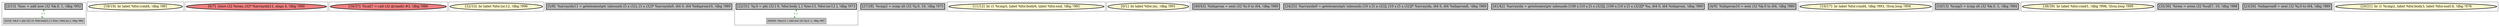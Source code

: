 
digraph G {





subgraph cluster18 {


node487 [penwidth=3.0,fontsize=20,fillcolor=grey,label="[2/15]  %inc = add nsw i32 %k.0, 1, !dbg !992",shape=rectangle,style=filled ]
node486 [fillcolor=grey,label="[3/14]  %k.0 = phi i32 [ 0, %for.body3 ], [ %inc, %for.inc ], !dbg !982",shape=rectangle,style=filled ]

node486->node487 [style=dotted,color=forestgreen,label="T",fontcolor=forestgreen ]
node487->node486 [style=dotted,color=forestgreen,label="T",fontcolor=forestgreen ]


}

subgraph cluster16 {


node484 [penwidth=3.0,fontsize=20,fillcolor=lemonchiffon,label="[18/19]  br label %for.cond4, !dbg !981",shape=ellipse,style=filled ]



}

subgraph cluster17 {


node485 [penwidth=3.0,fontsize=20,fillcolor=lightcoral,label="[6/7]  store i32 %rem, i32* %arrayidx11, align 4, !dbg !990",shape=ellipse,style=filled ]



}

subgraph cluster4 {


node472 [penwidth=3.0,fontsize=20,fillcolor=lightcoral,label="[34/37]  %call7 = call i32 @rand() #3, !dbg !986",shape=ellipse,style=filled ]



}

subgraph cluster3 {


node471 [penwidth=3.0,fontsize=20,fillcolor=lemonchiffon,label="[32/33]  br label %for.inc12, !dbg !996",shape=ellipse,style=filled ]



}

subgraph cluster2 {


node470 [penwidth=3.0,fontsize=20,fillcolor=grey,label="[5/8]  %arrayidx11 = getelementptr inbounds [5 x i32], [5 x i32]* %arrayidx9, i64 0, i64 %idxprom10, !dbg !989",shape=rectangle,style=filled ]



}

subgraph cluster1 {


node469 [penwidth=3.0,fontsize=20,fillcolor=grey,label="[22/31]  %j.0 = phi i32 [ 0, %for.body ], [ %inc13, %for.inc12 ], !dbg !973",shape=rectangle,style=filled ]
node468 [fillcolor=grey,label="[29/30]  %inc13 = add nsw i32 %j.0, 1, !dbg !997",shape=rectangle,style=filled ]

node468->node469 [style=dotted,color=forestgreen,label="T",fontcolor=forestgreen ]
node469->node468 [style=dotted,color=forestgreen,label="T",fontcolor=forestgreen ]


}

subgraph cluster12 {


node480 [penwidth=3.0,fontsize=20,fillcolor=grey,label="[27/28]  %cmp2 = icmp slt i32 %j.0, 10, !dbg !975",shape=rectangle,style=filled ]



}

subgraph cluster5 {


node473 [penwidth=3.0,fontsize=20,fillcolor=lemonchiffon,label="[11/12]  br i1 %cmp5, label %for.body6, label %for.end, !dbg !985",shape=ellipse,style=filled ]



}

subgraph cluster0 {


node467 [penwidth=3.0,fontsize=20,fillcolor=lemonchiffon,label="[0/1]  br label %for.inc, !dbg !991",shape=ellipse,style=filled ]



}

subgraph cluster6 {


node474 [penwidth=3.0,fontsize=20,fillcolor=grey,label="[40/43]  %idxprom = sext i32 %i.0 to i64, !dbg !989",shape=rectangle,style=filled ]



}

subgraph cluster14 {


node482 [penwidth=3.0,fontsize=20,fillcolor=grey,label="[24/25]  %arrayidx9 = getelementptr inbounds [10 x [5 x i32]], [10 x [5 x i32]]* %arrayidx, i64 0, i64 %idxprom8, !dbg !989",shape=rectangle,style=filled ]



}

subgraph cluster7 {


node475 [penwidth=3.0,fontsize=20,fillcolor=grey,label="[41/42]  %arrayidx = getelementptr inbounds [100 x [10 x [5 x i32]]], [100 x [10 x [5 x i32]]]* %a, i64 0, i64 %idxprom, !dbg !989",shape=rectangle,style=filled ]



}

subgraph cluster8 {


node476 [penwidth=3.0,fontsize=20,fillcolor=grey,label="[4/9]  %idxprom10 = sext i32 %k.0 to i64, !dbg !989",shape=rectangle,style=filled ]



}

subgraph cluster9 {


node477 [penwidth=3.0,fontsize=20,fillcolor=lemonchiffon,label="[16/17]  br label %for.cond4, !dbg !993, !llvm.loop !994",shape=ellipse,style=filled ]



}

subgraph cluster19 {


node488 [penwidth=3.0,fontsize=20,fillcolor=grey,label="[10/13]  %cmp5 = icmp slt i32 %k.0, 5, !dbg !984",shape=rectangle,style=filled ]



}

subgraph cluster10 {


node478 [penwidth=3.0,fontsize=20,fillcolor=lemonchiffon,label="[38/39]  br label %for.cond1, !dbg !998, !llvm.loop !999",shape=ellipse,style=filled ]



}

subgraph cluster11 {


node479 [penwidth=3.0,fontsize=20,fillcolor=grey,label="[35/36]  %rem = srem i32 %call7, 10, !dbg !988",shape=rectangle,style=filled ]



}

subgraph cluster13 {


node481 [penwidth=3.0,fontsize=20,fillcolor=grey,label="[23/26]  %idxprom8 = sext i32 %j.0 to i64, !dbg !989",shape=rectangle,style=filled ]



}

subgraph cluster15 {


node483 [penwidth=3.0,fontsize=20,fillcolor=lemonchiffon,label="[20/21]  br i1 %cmp2, label %for.body3, label %for.end14, !dbg !976",shape=ellipse,style=filled ]



}

}
